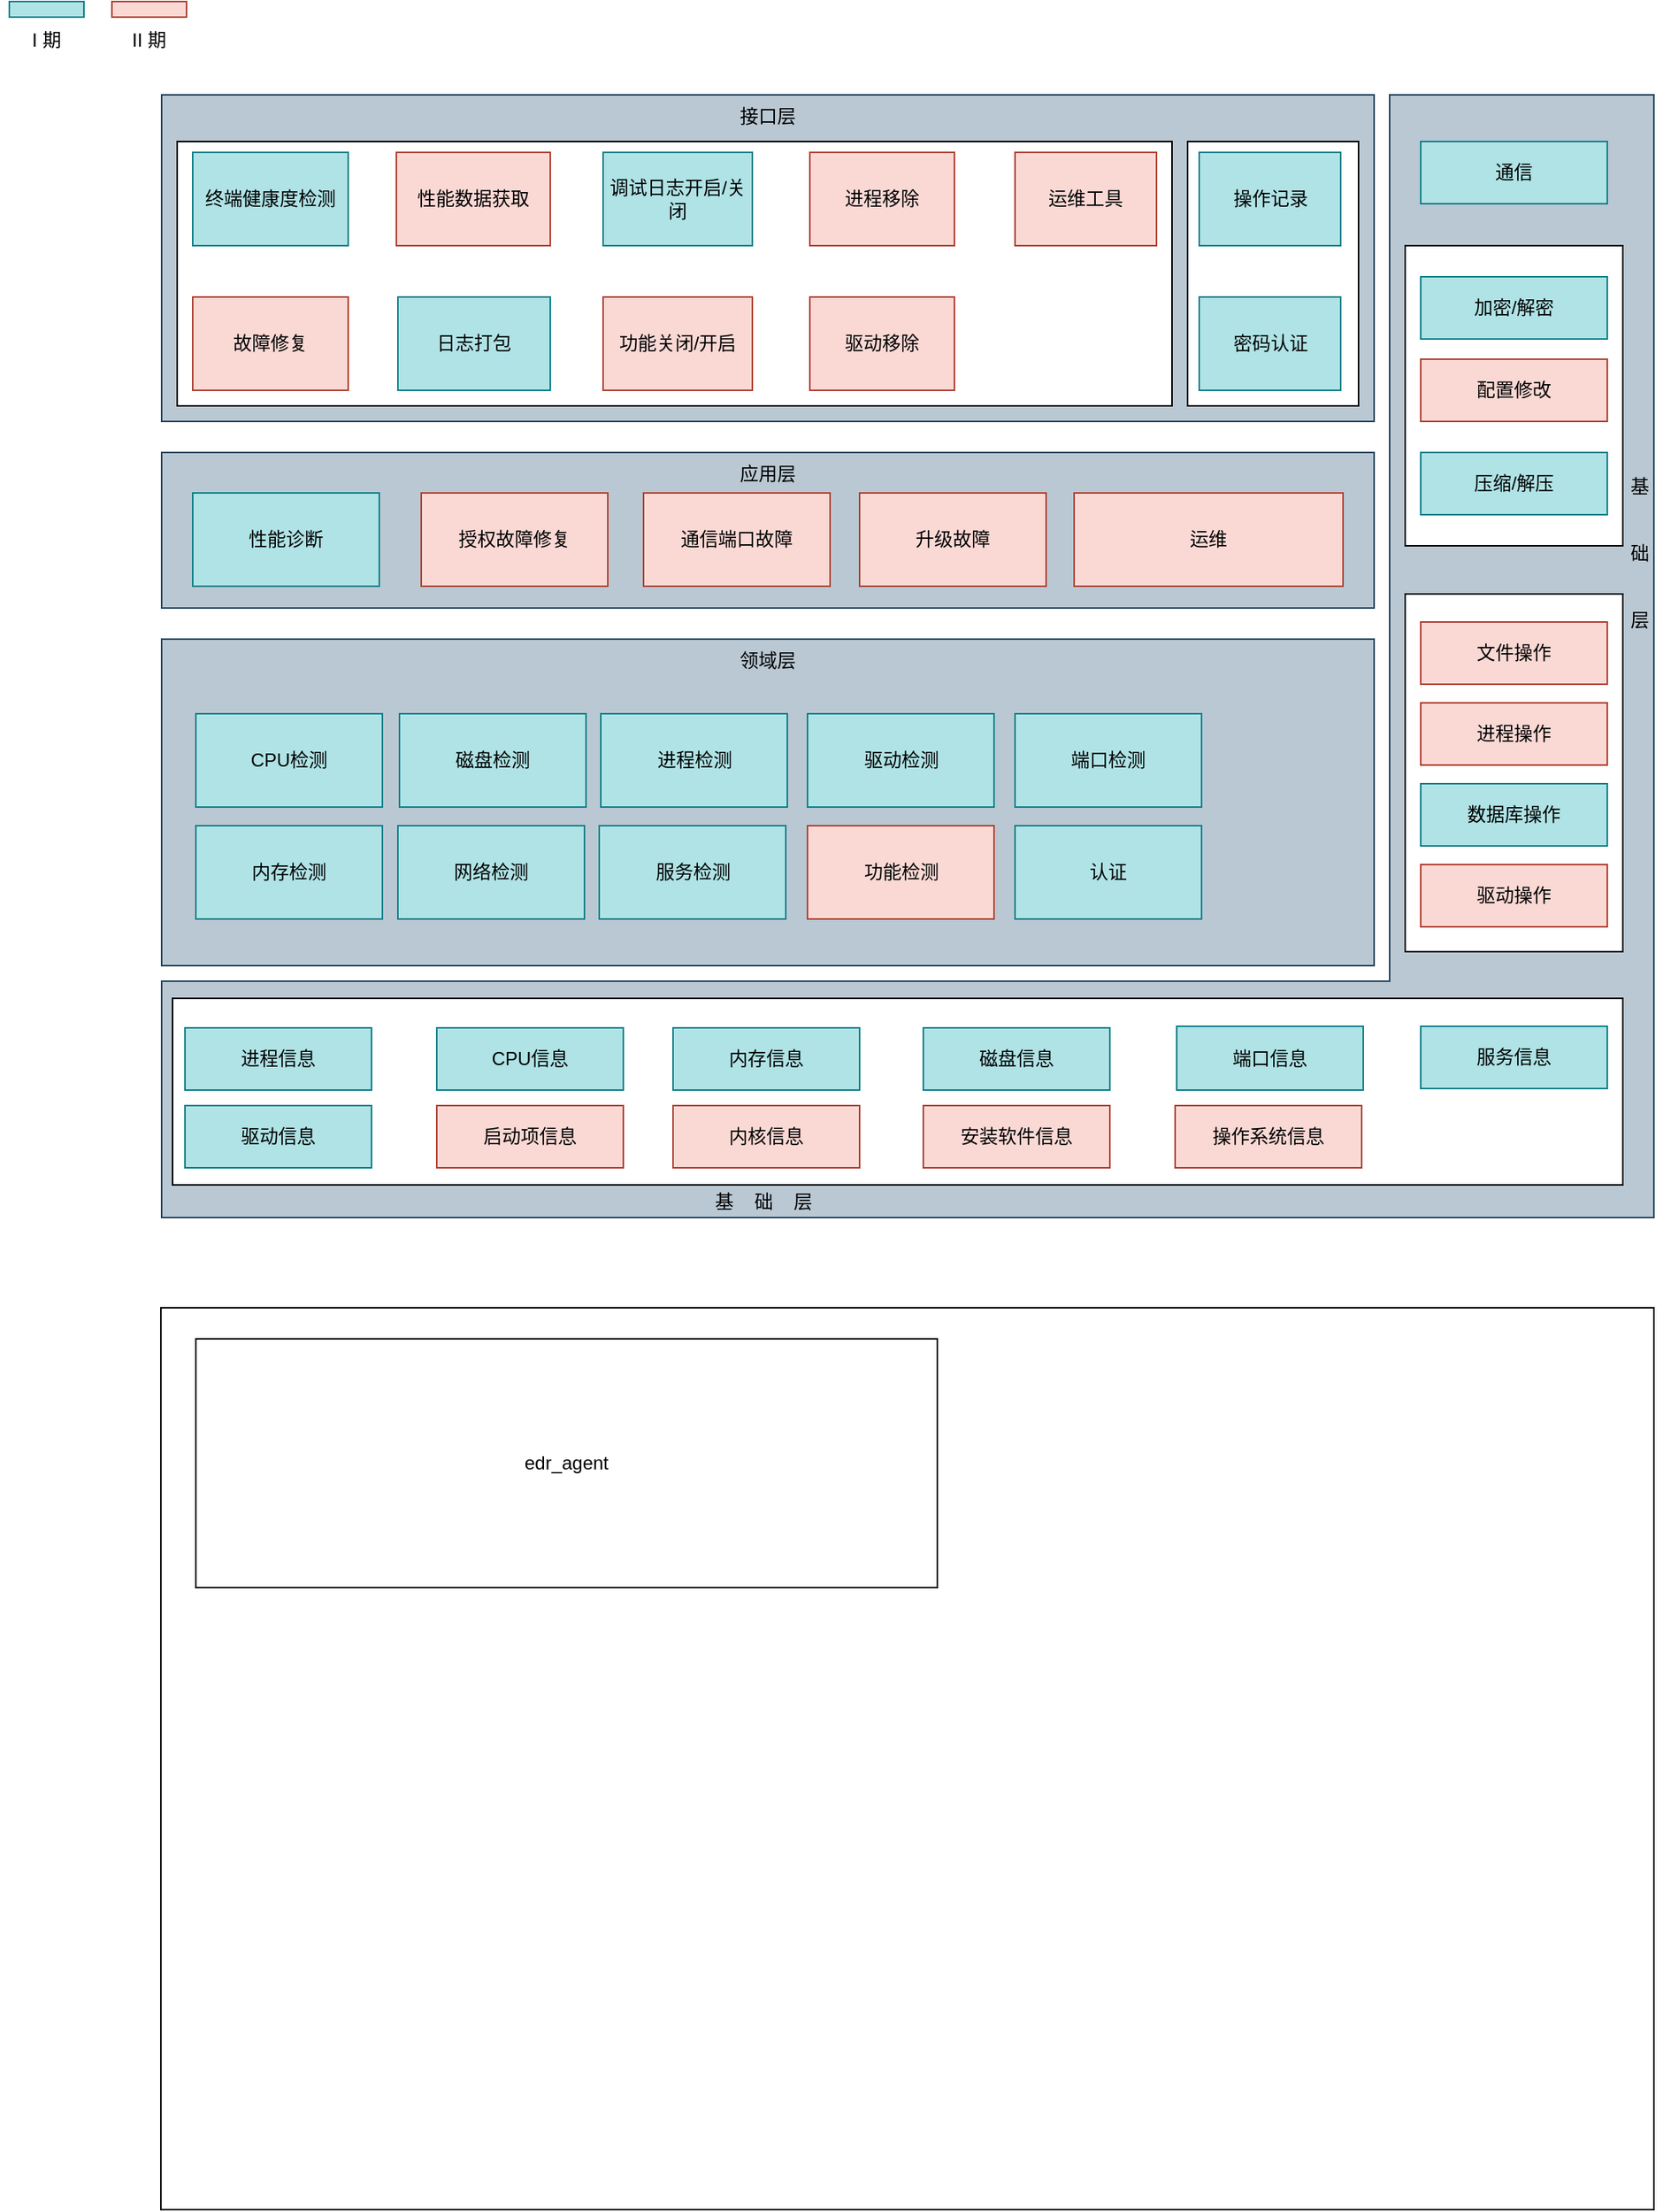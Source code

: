 <mxfile version="22.1.0" type="github">
  <diagram name="第 1 页" id="NOW3hmvJAIs22LeMde_s">
    <mxGraphModel dx="1434" dy="758" grid="1" gridSize="10" guides="1" tooltips="1" connect="1" arrows="1" fold="1" page="1" pageScale="1" pageWidth="827" pageHeight="1169" math="0" shadow="0">
      <root>
        <mxCell id="0" />
        <mxCell id="1" parent="0" />
        <mxCell id="RvbaP1fydgw7fQkFeHSI-6" value="&lt;div style=&quot;text-align: justify;&quot;&gt;&lt;/div&gt;&lt;div style=&quot;&quot;&gt;&lt;/div&gt;" style="shape=corner;whiteSpace=wrap;html=1;direction=west;dx=170;dy=152;align=right;fillColor=#bac8d3;strokeColor=#23445d;" parent="1" vertex="1">
          <mxGeometry x="120" y="80" width="960" height="722" as="geometry" />
        </mxCell>
        <mxCell id="RvbaP1fydgw7fQkFeHSI-1" value="接口层" style="rounded=0;whiteSpace=wrap;html=1;align=center;fillColor=#bac8d3;strokeColor=#23445d;verticalAlign=top;" parent="1" vertex="1">
          <mxGeometry x="120" y="80" width="780" height="210" as="geometry" />
        </mxCell>
        <mxCell id="RvbaP1fydgw7fQkFeHSI-2" value="应用层" style="rounded=0;whiteSpace=wrap;html=1;align=center;fillColor=#bac8d3;strokeColor=#23445d;verticalAlign=top;" parent="1" vertex="1">
          <mxGeometry x="120" y="310" width="780" height="100" as="geometry" />
        </mxCell>
        <mxCell id="RvbaP1fydgw7fQkFeHSI-3" value="领域层" style="rounded=0;whiteSpace=wrap;html=1;align=center;fillColor=#bac8d3;strokeColor=#23445d;verticalAlign=top;" parent="1" vertex="1">
          <mxGeometry x="120" y="430" width="780" height="210" as="geometry" />
        </mxCell>
        <mxCell id="RvbaP1fydgw7fQkFeHSI-36" value="" style="rounded=0;whiteSpace=wrap;html=1;" parent="1" vertex="1">
          <mxGeometry x="127" y="661" width="933" height="120" as="geometry" />
        </mxCell>
        <mxCell id="RvbaP1fydgw7fQkFeHSI-7" value="基&amp;nbsp; &amp;nbsp; 础&amp;nbsp; &amp;nbsp; 层" style="text;strokeColor=none;fillColor=none;align=left;verticalAlign=middle;spacingLeft=4;spacingRight=4;overflow=hidden;points=[[0,0.5],[1,0.5]];portConstraint=eastwest;rotatable=0;whiteSpace=wrap;html=1;" parent="1" vertex="1">
          <mxGeometry x="470" y="782" width="80" height="20" as="geometry" />
        </mxCell>
        <mxCell id="RvbaP1fydgw7fQkFeHSI-8" value="基&lt;br&gt;&lt;br&gt;&lt;br&gt;础&lt;br&gt;&lt;br&gt;&lt;br&gt;层" style="text;strokeColor=none;fillColor=none;align=left;verticalAlign=middle;spacingLeft=4;spacingRight=4;overflow=hidden;points=[[0,0.5],[1,0.5]];portConstraint=eastwest;rotatable=0;whiteSpace=wrap;html=1;" parent="1" vertex="1">
          <mxGeometry x="1059" y="290" width="31" height="170" as="geometry" />
        </mxCell>
        <mxCell id="RvbaP1fydgw7fQkFeHSI-10" value="进程信息" style="rounded=0;whiteSpace=wrap;html=1;fillColor=#b0e3e6;strokeColor=#0e8088;" parent="1" vertex="1">
          <mxGeometry x="135" y="680" width="120" height="40" as="geometry" />
        </mxCell>
        <mxCell id="RvbaP1fydgw7fQkFeHSI-11" value="CPU信息" style="rounded=0;whiteSpace=wrap;html=1;fillColor=#b0e3e6;strokeColor=#0e8088;" parent="1" vertex="1">
          <mxGeometry x="297" y="680" width="120" height="40" as="geometry" />
        </mxCell>
        <mxCell id="RvbaP1fydgw7fQkFeHSI-12" value="内存信息" style="rounded=0;whiteSpace=wrap;html=1;fillColor=#b0e3e6;strokeColor=#0e8088;" parent="1" vertex="1">
          <mxGeometry x="449" y="680" width="120" height="40" as="geometry" />
        </mxCell>
        <mxCell id="RvbaP1fydgw7fQkFeHSI-13" value="磁盘信息" style="rounded=0;whiteSpace=wrap;html=1;fillColor=#b0e3e6;strokeColor=#0e8088;" parent="1" vertex="1">
          <mxGeometry x="610" y="680" width="120" height="40" as="geometry" />
        </mxCell>
        <mxCell id="RvbaP1fydgw7fQkFeHSI-14" value="端口信息" style="rounded=0;whiteSpace=wrap;html=1;fillColor=#b0e3e6;strokeColor=#0e8088;" parent="1" vertex="1">
          <mxGeometry x="773" y="679" width="120" height="41" as="geometry" />
        </mxCell>
        <mxCell id="RvbaP1fydgw7fQkFeHSI-16" value="驱动信息" style="rounded=0;whiteSpace=wrap;html=1;fillColor=#b0e3e6;strokeColor=#0e8088;" parent="1" vertex="1">
          <mxGeometry x="135" y="730" width="120" height="40" as="geometry" />
        </mxCell>
        <mxCell id="RvbaP1fydgw7fQkFeHSI-17" value="启动项信息" style="rounded=0;whiteSpace=wrap;html=1;fillColor=#fad9d5;strokeColor=#ae4132;" parent="1" vertex="1">
          <mxGeometry x="297" y="730" width="120" height="40" as="geometry" />
        </mxCell>
        <mxCell id="RvbaP1fydgw7fQkFeHSI-18" value="内核信息" style="rounded=0;whiteSpace=wrap;html=1;fillColor=#fad9d5;strokeColor=#ae4132;" parent="1" vertex="1">
          <mxGeometry x="449" y="730" width="120" height="40" as="geometry" />
        </mxCell>
        <mxCell id="RvbaP1fydgw7fQkFeHSI-19" value="安装软件信息" style="rounded=0;whiteSpace=wrap;html=1;fillColor=#fad9d5;strokeColor=#ae4132;" parent="1" vertex="1">
          <mxGeometry x="610" y="730" width="120" height="40" as="geometry" />
        </mxCell>
        <mxCell id="RvbaP1fydgw7fQkFeHSI-38" value="" style="rounded=0;whiteSpace=wrap;html=1;" parent="1" vertex="1">
          <mxGeometry x="920" y="177" width="140" height="193" as="geometry" />
        </mxCell>
        <mxCell id="RvbaP1fydgw7fQkFeHSI-20" value="操作系统信息" style="rounded=0;whiteSpace=wrap;html=1;fillColor=#fad9d5;strokeColor=#ae4132;" parent="1" vertex="1">
          <mxGeometry x="772" y="730" width="120" height="40" as="geometry" />
        </mxCell>
        <mxCell id="RvbaP1fydgw7fQkFeHSI-21" value="压缩/解压" style="rounded=0;whiteSpace=wrap;html=1;fillColor=#b0e3e6;strokeColor=#0e8088;" parent="1" vertex="1">
          <mxGeometry x="930" y="310" width="120" height="40" as="geometry" />
        </mxCell>
        <mxCell id="RvbaP1fydgw7fQkFeHSI-37" value="" style="rounded=0;whiteSpace=wrap;html=1;" parent="1" vertex="1">
          <mxGeometry x="920" y="401" width="140" height="230" as="geometry" />
        </mxCell>
        <mxCell id="RvbaP1fydgw7fQkFeHSI-22" value="服务信息" style="rounded=0;whiteSpace=wrap;html=1;fillColor=#b0e3e6;strokeColor=#0e8088;" parent="1" vertex="1">
          <mxGeometry x="930" y="679" width="120" height="40" as="geometry" />
        </mxCell>
        <mxCell id="RvbaP1fydgw7fQkFeHSI-24" value="进程操作" style="rounded=0;whiteSpace=wrap;html=1;fillColor=#fad9d5;strokeColor=#ae4132;" parent="1" vertex="1">
          <mxGeometry x="930" y="471" width="120" height="40" as="geometry" />
        </mxCell>
        <mxCell id="RvbaP1fydgw7fQkFeHSI-25" value="配置修改" style="rounded=0;whiteSpace=wrap;html=1;fillColor=#fad9d5;strokeColor=#ae4132;" parent="1" vertex="1">
          <mxGeometry x="930" y="250" width="120" height="40" as="geometry" />
        </mxCell>
        <mxCell id="RvbaP1fydgw7fQkFeHSI-26" value="驱动操作" style="rounded=0;whiteSpace=wrap;html=1;fillColor=#fad9d5;strokeColor=#ae4132;" parent="1" vertex="1">
          <mxGeometry x="930" y="575" width="120" height="40" as="geometry" />
        </mxCell>
        <mxCell id="RvbaP1fydgw7fQkFeHSI-27" value="数据库操作" style="rounded=0;whiteSpace=wrap;html=1;fillColor=#b0e3e6;strokeColor=#0e8088;" parent="1" vertex="1">
          <mxGeometry x="930" y="523" width="120" height="40" as="geometry" />
        </mxCell>
        <mxCell id="RvbaP1fydgw7fQkFeHSI-28" value="加密/解密" style="rounded=0;whiteSpace=wrap;html=1;fillColor=#b0e3e6;strokeColor=#0e8088;" parent="1" vertex="1">
          <mxGeometry x="930" y="197" width="120" height="40" as="geometry" />
        </mxCell>
        <mxCell id="RvbaP1fydgw7fQkFeHSI-31" value="文件操作" style="rounded=0;whiteSpace=wrap;html=1;fillColor=#fad9d5;strokeColor=#ae4132;" parent="1" vertex="1">
          <mxGeometry x="930" y="419" width="120" height="40" as="geometry" />
        </mxCell>
        <mxCell id="RvbaP1fydgw7fQkFeHSI-34" value="通信" style="rounded=0;whiteSpace=wrap;html=1;fillColor=#b0e3e6;strokeColor=#0e8088;" parent="1" vertex="1">
          <mxGeometry x="930" y="110" width="120" height="40" as="geometry" />
        </mxCell>
        <mxCell id="RvbaP1fydgw7fQkFeHSI-55" value="" style="rounded=0;whiteSpace=wrap;html=1;" parent="1" vertex="1">
          <mxGeometry x="130" y="110" width="640" height="170" as="geometry" />
        </mxCell>
        <mxCell id="RvbaP1fydgw7fQkFeHSI-39" value="终端健康度检测" style="rounded=0;whiteSpace=wrap;html=1;fillColor=#b0e3e6;strokeColor=#0e8088;" parent="1" vertex="1">
          <mxGeometry x="140" y="117" width="100" height="60" as="geometry" />
        </mxCell>
        <mxCell id="RvbaP1fydgw7fQkFeHSI-42" value="故障修复" style="rounded=0;whiteSpace=wrap;html=1;fillColor=#fad9d5;strokeColor=#ae4132;" parent="1" vertex="1">
          <mxGeometry x="140" y="210" width="100" height="60" as="geometry" />
        </mxCell>
        <mxCell id="RvbaP1fydgw7fQkFeHSI-43" value="性能数据获取" style="rounded=0;whiteSpace=wrap;html=1;fillColor=#fad9d5;strokeColor=#ae4132;" parent="1" vertex="1">
          <mxGeometry x="271" y="117" width="99" height="60" as="geometry" />
        </mxCell>
        <mxCell id="RvbaP1fydgw7fQkFeHSI-44" value="日志打包" style="rounded=0;whiteSpace=wrap;html=1;fillColor=#b0e3e6;strokeColor=#0e8088;" parent="1" vertex="1">
          <mxGeometry x="272" y="210" width="98" height="60" as="geometry" />
        </mxCell>
        <mxCell id="RvbaP1fydgw7fQkFeHSI-45" value="调试日志开启/关闭" style="rounded=0;whiteSpace=wrap;html=1;fillColor=#b0e3e6;strokeColor=#0e8088;" parent="1" vertex="1">
          <mxGeometry x="404" y="117" width="96" height="60" as="geometry" />
        </mxCell>
        <mxCell id="RvbaP1fydgw7fQkFeHSI-46" value="功能关闭/开启" style="rounded=0;whiteSpace=wrap;html=1;fillColor=#fad9d5;strokeColor=#ae4132;" parent="1" vertex="1">
          <mxGeometry x="404" y="210" width="96" height="60" as="geometry" />
        </mxCell>
        <mxCell id="RvbaP1fydgw7fQkFeHSI-47" value="进程移除" style="rounded=0;whiteSpace=wrap;html=1;fillColor=#fad9d5;strokeColor=#ae4132;" parent="1" vertex="1">
          <mxGeometry x="537" y="117" width="93" height="60" as="geometry" />
        </mxCell>
        <mxCell id="RvbaP1fydgw7fQkFeHSI-48" value="驱动移除" style="rounded=0;whiteSpace=wrap;html=1;fillColor=#fad9d5;strokeColor=#ae4132;" parent="1" vertex="1">
          <mxGeometry x="537" y="210" width="93" height="60" as="geometry" />
        </mxCell>
        <mxCell id="RvbaP1fydgw7fQkFeHSI-56" value="" style="rounded=0;whiteSpace=wrap;html=1;" parent="1" vertex="1">
          <mxGeometry x="780" y="110" width="110" height="170" as="geometry" />
        </mxCell>
        <mxCell id="RvbaP1fydgw7fQkFeHSI-49" value="运维工具" style="rounded=0;whiteSpace=wrap;html=1;fillColor=#fad9d5;strokeColor=#ae4132;" parent="1" vertex="1">
          <mxGeometry x="669" y="117" width="91" height="60" as="geometry" />
        </mxCell>
        <mxCell id="RvbaP1fydgw7fQkFeHSI-50" value="密码认证" style="rounded=0;whiteSpace=wrap;html=1;fillColor=#b0e3e6;strokeColor=#0e8088;" parent="1" vertex="1">
          <mxGeometry x="787.5" y="210" width="91" height="60" as="geometry" />
        </mxCell>
        <mxCell id="RvbaP1fydgw7fQkFeHSI-53" value="操作记录" style="rounded=0;whiteSpace=wrap;html=1;fillColor=#b0e3e6;strokeColor=#0e8088;" parent="1" vertex="1">
          <mxGeometry x="787.5" y="117" width="91" height="60" as="geometry" />
        </mxCell>
        <mxCell id="RvbaP1fydgw7fQkFeHSI-57" value="性能诊断" style="rounded=0;whiteSpace=wrap;html=1;fillColor=#b0e3e6;strokeColor=#0e8088;" parent="1" vertex="1">
          <mxGeometry x="140" y="336" width="120" height="60" as="geometry" />
        </mxCell>
        <mxCell id="RvbaP1fydgw7fQkFeHSI-58" value="CPU检测" style="rounded=0;whiteSpace=wrap;html=1;fillColor=#b0e3e6;strokeColor=#0e8088;" parent="1" vertex="1">
          <mxGeometry x="142" y="478" width="120" height="60" as="geometry" />
        </mxCell>
        <mxCell id="RvbaP1fydgw7fQkFeHSI-59" value="内存检测" style="rounded=0;whiteSpace=wrap;html=1;fillColor=#b0e3e6;strokeColor=#0e8088;" parent="1" vertex="1">
          <mxGeometry x="142" y="550" width="120" height="60" as="geometry" />
        </mxCell>
        <mxCell id="RvbaP1fydgw7fQkFeHSI-60" value="磁盘检测" style="rounded=0;whiteSpace=wrap;html=1;fillColor=#b0e3e6;strokeColor=#0e8088;" parent="1" vertex="1">
          <mxGeometry x="273" y="478" width="120" height="60" as="geometry" />
        </mxCell>
        <mxCell id="RvbaP1fydgw7fQkFeHSI-61" value="网络检测" style="rounded=0;whiteSpace=wrap;html=1;fillColor=#b0e3e6;strokeColor=#0e8088;" parent="1" vertex="1">
          <mxGeometry x="272" y="550" width="120" height="60" as="geometry" />
        </mxCell>
        <mxCell id="RvbaP1fydgw7fQkFeHSI-62" value="进程检测" style="rounded=0;whiteSpace=wrap;html=1;fillColor=#b0e3e6;strokeColor=#0e8088;" parent="1" vertex="1">
          <mxGeometry x="402.5" y="478" width="120" height="60" as="geometry" />
        </mxCell>
        <mxCell id="RvbaP1fydgw7fQkFeHSI-63" value="服务检测" style="rounded=0;whiteSpace=wrap;html=1;fillColor=#b0e3e6;strokeColor=#0e8088;" parent="1" vertex="1">
          <mxGeometry x="401.5" y="550" width="120" height="60" as="geometry" />
        </mxCell>
        <mxCell id="RvbaP1fydgw7fQkFeHSI-64" value="驱动检测" style="rounded=0;whiteSpace=wrap;html=1;fillColor=#b0e3e6;strokeColor=#0e8088;" parent="1" vertex="1">
          <mxGeometry x="535.5" y="478" width="120" height="60" as="geometry" />
        </mxCell>
        <mxCell id="RvbaP1fydgw7fQkFeHSI-65" value="功能检测" style="rounded=0;whiteSpace=wrap;html=1;fillColor=#fad9d5;strokeColor=#ae4132;" parent="1" vertex="1">
          <mxGeometry x="535.5" y="550" width="120" height="60" as="geometry" />
        </mxCell>
        <mxCell id="RvbaP1fydgw7fQkFeHSI-66" value="授权故障修复" style="rounded=0;whiteSpace=wrap;html=1;fillColor=#fad9d5;strokeColor=#ae4132;" parent="1" vertex="1">
          <mxGeometry x="287" y="336" width="120" height="60" as="geometry" />
        </mxCell>
        <mxCell id="RvbaP1fydgw7fQkFeHSI-67" value="通信端口故障" style="rounded=0;whiteSpace=wrap;html=1;fillColor=#fad9d5;strokeColor=#ae4132;" parent="1" vertex="1">
          <mxGeometry x="430" y="336" width="120" height="60" as="geometry" />
        </mxCell>
        <mxCell id="RvbaP1fydgw7fQkFeHSI-68" value="端口检测" style="rounded=0;whiteSpace=wrap;html=1;fillColor=#b0e3e6;strokeColor=#0e8088;" parent="1" vertex="1">
          <mxGeometry x="669" y="478" width="120" height="60" as="geometry" />
        </mxCell>
        <mxCell id="RvbaP1fydgw7fQkFeHSI-70" value="升级故障" style="rounded=0;whiteSpace=wrap;html=1;fillColor=#fad9d5;strokeColor=#ae4132;" parent="1" vertex="1">
          <mxGeometry x="569" y="336" width="120" height="60" as="geometry" />
        </mxCell>
        <mxCell id="RvbaP1fydgw7fQkFeHSI-71" value="运维" style="rounded=0;whiteSpace=wrap;html=1;fillColor=#fad9d5;strokeColor=#ae4132;" parent="1" vertex="1">
          <mxGeometry x="707" y="336" width="173" height="60" as="geometry" />
        </mxCell>
        <mxCell id="RvbaP1fydgw7fQkFeHSI-73" value="认证" style="rounded=0;whiteSpace=wrap;html=1;fillColor=#b0e3e6;strokeColor=#0e8088;" parent="1" vertex="1">
          <mxGeometry x="669" y="550" width="120" height="60" as="geometry" />
        </mxCell>
        <mxCell id="XaOAD2fkuNxS6bWYDo4a-1" value="" style="rounded=0;whiteSpace=wrap;html=1;" vertex="1" parent="1">
          <mxGeometry x="119.5" y="860" width="960.5" height="580" as="geometry" />
        </mxCell>
        <mxCell id="XaOAD2fkuNxS6bWYDo4a-2" value="" style="rounded=0;whiteSpace=wrap;html=1;fillColor=#b0e3e6;strokeColor=#0e8088;" vertex="1" parent="1">
          <mxGeometry x="22" y="20" width="48" height="10" as="geometry" />
        </mxCell>
        <mxCell id="XaOAD2fkuNxS6bWYDo4a-3" value="I 期" style="text;html=1;strokeColor=none;fillColor=none;align=center;verticalAlign=middle;whiteSpace=wrap;rounded=0;" vertex="1" parent="1">
          <mxGeometry x="16" y="30" width="60" height="30" as="geometry" />
        </mxCell>
        <mxCell id="XaOAD2fkuNxS6bWYDo4a-5" value="" style="rounded=0;whiteSpace=wrap;html=1;fillColor=#fad9d5;strokeColor=#ae4132;" vertex="1" parent="1">
          <mxGeometry x="88" y="20" width="48" height="10" as="geometry" />
        </mxCell>
        <mxCell id="XaOAD2fkuNxS6bWYDo4a-6" value="II 期" style="text;html=1;strokeColor=none;fillColor=none;align=center;verticalAlign=middle;whiteSpace=wrap;rounded=0;" vertex="1" parent="1">
          <mxGeometry x="82" y="30" width="60" height="30" as="geometry" />
        </mxCell>
        <mxCell id="XaOAD2fkuNxS6bWYDo4a-7" value="edr_agent" style="rounded=0;whiteSpace=wrap;html=1;" vertex="1" parent="1">
          <mxGeometry x="142" y="880" width="477" height="160" as="geometry" />
        </mxCell>
      </root>
    </mxGraphModel>
  </diagram>
</mxfile>
